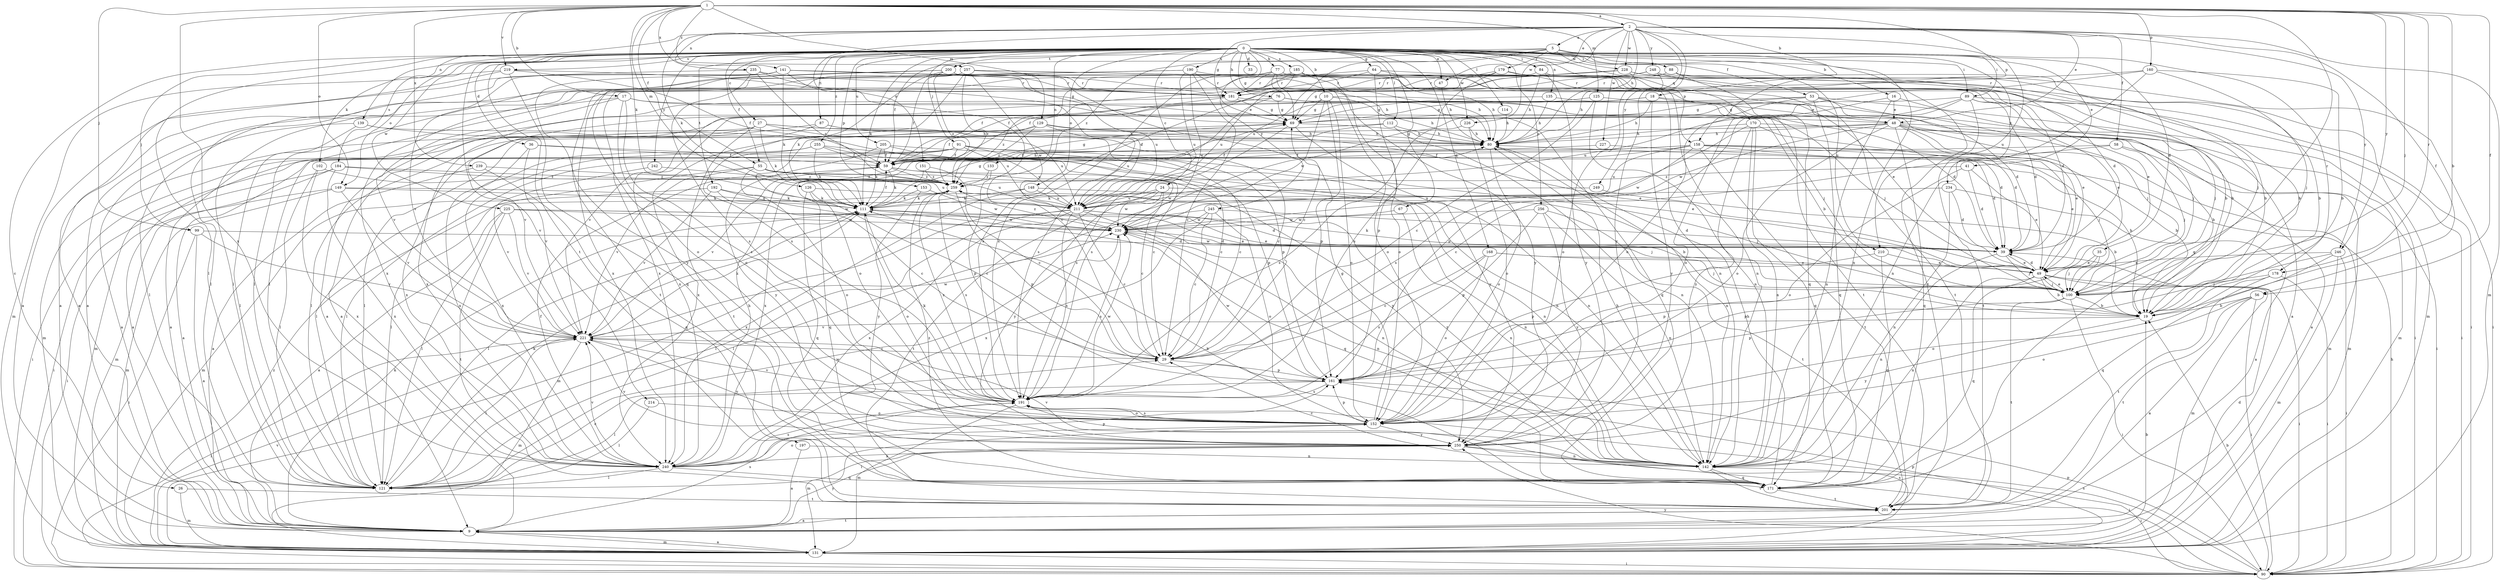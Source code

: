 strict digraph  {
0;
1;
2;
5;
9;
10;
16;
17;
18;
19;
24;
26;
27;
29;
33;
35;
36;
39;
41;
47;
48;
49;
53;
55;
56;
58;
59;
64;
67;
69;
76;
77;
80;
84;
87;
88;
89;
90;
91;
99;
100;
102;
111;
112;
114;
121;
125;
126;
129;
131;
133;
135;
139;
141;
142;
148;
149;
151;
152;
153;
158;
160;
161;
168;
170;
171;
178;
179;
181;
184;
185;
190;
191;
192;
197;
200;
201;
205;
210;
211;
214;
219;
221;
225;
226;
227;
228;
230;
234;
235;
239;
240;
242;
245;
246;
248;
249;
250;
255;
256;
257;
259;
0 -> 10  [label=b];
0 -> 16  [label=b];
0 -> 24  [label=c];
0 -> 26  [label=c];
0 -> 27  [label=c];
0 -> 33  [label=d];
0 -> 35  [label=d];
0 -> 36  [label=d];
0 -> 41  [label=e];
0 -> 47  [label=e];
0 -> 53  [label=f];
0 -> 55  [label=f];
0 -> 64  [label=g];
0 -> 67  [label=g];
0 -> 69  [label=g];
0 -> 76  [label=h];
0 -> 77  [label=h];
0 -> 84  [label=i];
0 -> 87  [label=i];
0 -> 88  [label=i];
0 -> 89  [label=i];
0 -> 91  [label=j];
0 -> 99  [label=j];
0 -> 102  [label=k];
0 -> 112  [label=l];
0 -> 114  [label=l];
0 -> 121  [label=l];
0 -> 133  [label=n];
0 -> 135  [label=n];
0 -> 148  [label=o];
0 -> 149  [label=o];
0 -> 153  [label=p];
0 -> 158  [label=p];
0 -> 168  [label=q];
0 -> 170  [label=q];
0 -> 178  [label=r];
0 -> 184  [label=s];
0 -> 185  [label=s];
0 -> 190  [label=s];
0 -> 192  [label=t];
0 -> 197  [label=t];
0 -> 200  [label=t];
0 -> 201  [label=t];
0 -> 205  [label=u];
0 -> 210  [label=u];
0 -> 214  [label=v];
0 -> 219  [label=v];
0 -> 225  [label=w];
0 -> 226  [label=w];
0 -> 234  [label=x];
0 -> 242  [label=y];
0 -> 245  [label=y];
0 -> 255  [label=z];
0 -> 256  [label=z];
1 -> 2  [label=a];
1 -> 17  [label=b];
1 -> 18  [label=b];
1 -> 19  [label=b];
1 -> 55  [label=f];
1 -> 56  [label=f];
1 -> 99  [label=j];
1 -> 100  [label=j];
1 -> 111  [label=k];
1 -> 125  [label=m];
1 -> 126  [label=m];
1 -> 129  [label=m];
1 -> 149  [label=o];
1 -> 158  [label=p];
1 -> 160  [label=p];
1 -> 171  [label=q];
1 -> 178  [label=r];
1 -> 219  [label=v];
1 -> 235  [label=x];
1 -> 239  [label=x];
1 -> 240  [label=x];
1 -> 246  [label=y];
1 -> 257  [label=z];
2 -> 5  [label=a];
2 -> 47  [label=e];
2 -> 48  [label=e];
2 -> 56  [label=f];
2 -> 58  [label=f];
2 -> 69  [label=g];
2 -> 80  [label=h];
2 -> 111  [label=k];
2 -> 131  [label=m];
2 -> 139  [label=n];
2 -> 141  [label=n];
2 -> 151  [label=o];
2 -> 210  [label=u];
2 -> 226  [label=w];
2 -> 227  [label=w];
2 -> 228  [label=w];
2 -> 246  [label=y];
2 -> 248  [label=y];
2 -> 249  [label=y];
2 -> 250  [label=y];
5 -> 59  [label=f];
5 -> 89  [label=i];
5 -> 111  [label=k];
5 -> 142  [label=n];
5 -> 179  [label=r];
5 -> 211  [label=u];
5 -> 228  [label=w];
5 -> 259  [label=z];
9 -> 111  [label=k];
9 -> 131  [label=m];
9 -> 191  [label=s];
9 -> 201  [label=t];
9 -> 250  [label=y];
10 -> 69  [label=g];
10 -> 80  [label=h];
10 -> 100  [label=j];
10 -> 152  [label=o];
10 -> 161  [label=p];
10 -> 221  [label=v];
10 -> 230  [label=w];
16 -> 9  [label=a];
16 -> 48  [label=e];
16 -> 142  [label=n];
16 -> 152  [label=o];
17 -> 19  [label=b];
17 -> 48  [label=e];
17 -> 121  [label=l];
17 -> 152  [label=o];
17 -> 191  [label=s];
17 -> 221  [label=v];
18 -> 48  [label=e];
18 -> 80  [label=h];
18 -> 100  [label=j];
18 -> 221  [label=v];
18 -> 240  [label=x];
18 -> 250  [label=y];
19 -> 221  [label=v];
19 -> 250  [label=y];
24 -> 29  [label=c];
24 -> 100  [label=j];
24 -> 201  [label=t];
24 -> 211  [label=u];
24 -> 230  [label=w];
24 -> 250  [label=y];
26 -> 131  [label=m];
26 -> 201  [label=t];
27 -> 9  [label=a];
27 -> 80  [label=h];
27 -> 111  [label=k];
27 -> 131  [label=m];
27 -> 161  [label=p];
27 -> 201  [label=t];
27 -> 211  [label=u];
29 -> 161  [label=p];
35 -> 49  [label=e];
35 -> 100  [label=j];
35 -> 161  [label=p];
36 -> 29  [label=c];
36 -> 59  [label=f];
36 -> 221  [label=v];
36 -> 240  [label=x];
39 -> 49  [label=e];
39 -> 100  [label=j];
39 -> 111  [label=k];
39 -> 142  [label=n];
39 -> 230  [label=w];
41 -> 39  [label=d];
41 -> 49  [label=e];
41 -> 152  [label=o];
41 -> 259  [label=z];
47 -> 80  [label=h];
47 -> 191  [label=s];
48 -> 9  [label=a];
48 -> 19  [label=b];
48 -> 39  [label=d];
48 -> 49  [label=e];
48 -> 80  [label=h];
48 -> 121  [label=l];
48 -> 131  [label=m];
48 -> 152  [label=o];
48 -> 171  [label=q];
48 -> 230  [label=w];
49 -> 19  [label=b];
49 -> 39  [label=d];
49 -> 90  [label=i];
49 -> 100  [label=j];
49 -> 131  [label=m];
49 -> 142  [label=n];
49 -> 171  [label=q];
53 -> 9  [label=a];
53 -> 39  [label=d];
53 -> 69  [label=g];
53 -> 90  [label=i];
53 -> 100  [label=j];
53 -> 171  [label=q];
53 -> 191  [label=s];
55 -> 121  [label=l];
55 -> 142  [label=n];
55 -> 152  [label=o];
55 -> 211  [label=u];
55 -> 221  [label=v];
55 -> 259  [label=z];
56 -> 9  [label=a];
56 -> 19  [label=b];
56 -> 90  [label=i];
56 -> 152  [label=o];
56 -> 201  [label=t];
58 -> 29  [label=c];
58 -> 59  [label=f];
58 -> 100  [label=j];
58 -> 131  [label=m];
59 -> 69  [label=g];
59 -> 80  [label=h];
59 -> 111  [label=k];
59 -> 221  [label=v];
59 -> 230  [label=w];
59 -> 250  [label=y];
59 -> 259  [label=z];
64 -> 19  [label=b];
64 -> 59  [label=f];
64 -> 161  [label=p];
64 -> 181  [label=r];
64 -> 201  [label=t];
67 -> 142  [label=n];
67 -> 230  [label=w];
69 -> 80  [label=h];
69 -> 191  [label=s];
69 -> 240  [label=x];
69 -> 250  [label=y];
76 -> 9  [label=a];
76 -> 39  [label=d];
76 -> 69  [label=g];
76 -> 171  [label=q];
76 -> 191  [label=s];
77 -> 19  [label=b];
77 -> 49  [label=e];
77 -> 59  [label=f];
77 -> 152  [label=o];
77 -> 181  [label=r];
77 -> 191  [label=s];
77 -> 240  [label=x];
77 -> 250  [label=y];
80 -> 59  [label=f];
80 -> 142  [label=n];
80 -> 152  [label=o];
84 -> 80  [label=h];
84 -> 142  [label=n];
84 -> 181  [label=r];
84 -> 250  [label=y];
87 -> 9  [label=a];
87 -> 29  [label=c];
87 -> 80  [label=h];
87 -> 240  [label=x];
88 -> 19  [label=b];
88 -> 90  [label=i];
88 -> 121  [label=l];
88 -> 171  [label=q];
88 -> 181  [label=r];
89 -> 39  [label=d];
89 -> 49  [label=e];
89 -> 69  [label=g];
89 -> 90  [label=i];
89 -> 161  [label=p];
89 -> 201  [label=t];
89 -> 211  [label=u];
90 -> 19  [label=b];
90 -> 80  [label=h];
90 -> 161  [label=p];
90 -> 191  [label=s];
90 -> 250  [label=y];
91 -> 9  [label=a];
91 -> 19  [label=b];
91 -> 29  [label=c];
91 -> 49  [label=e];
91 -> 59  [label=f];
91 -> 90  [label=i];
91 -> 131  [label=m];
91 -> 211  [label=u];
99 -> 9  [label=a];
99 -> 39  [label=d];
99 -> 90  [label=i];
99 -> 221  [label=v];
100 -> 19  [label=b];
100 -> 49  [label=e];
100 -> 90  [label=i];
100 -> 161  [label=p];
100 -> 201  [label=t];
102 -> 121  [label=l];
102 -> 240  [label=x];
102 -> 259  [label=z];
111 -> 59  [label=f];
111 -> 69  [label=g];
111 -> 121  [label=l];
111 -> 152  [label=o];
111 -> 171  [label=q];
111 -> 230  [label=w];
112 -> 59  [label=f];
112 -> 80  [label=h];
112 -> 121  [label=l];
112 -> 142  [label=n];
114 -> 80  [label=h];
121 -> 29  [label=c];
121 -> 111  [label=k];
121 -> 230  [label=w];
125 -> 29  [label=c];
125 -> 69  [label=g];
125 -> 100  [label=j];
125 -> 142  [label=n];
126 -> 19  [label=b];
126 -> 29  [label=c];
126 -> 111  [label=k];
126 -> 171  [label=q];
129 -> 49  [label=e];
129 -> 59  [label=f];
129 -> 80  [label=h];
129 -> 152  [label=o];
129 -> 211  [label=u];
129 -> 259  [label=z];
131 -> 9  [label=a];
131 -> 19  [label=b];
131 -> 39  [label=d];
131 -> 90  [label=i];
131 -> 161  [label=p];
131 -> 191  [label=s];
131 -> 221  [label=v];
131 -> 259  [label=z];
133 -> 161  [label=p];
133 -> 259  [label=z];
135 -> 49  [label=e];
135 -> 69  [label=g];
135 -> 80  [label=h];
139 -> 9  [label=a];
139 -> 80  [label=h];
139 -> 121  [label=l];
139 -> 211  [label=u];
141 -> 29  [label=c];
141 -> 69  [label=g];
141 -> 80  [label=h];
141 -> 111  [label=k];
141 -> 121  [label=l];
141 -> 181  [label=r];
141 -> 221  [label=v];
141 -> 250  [label=y];
142 -> 29  [label=c];
142 -> 80  [label=h];
142 -> 90  [label=i];
142 -> 171  [label=q];
142 -> 201  [label=t];
142 -> 221  [label=v];
142 -> 259  [label=z];
148 -> 111  [label=k];
148 -> 142  [label=n];
148 -> 211  [label=u];
148 -> 240  [label=x];
149 -> 90  [label=i];
149 -> 111  [label=k];
149 -> 131  [label=m];
149 -> 211  [label=u];
149 -> 221  [label=v];
151 -> 29  [label=c];
151 -> 171  [label=q];
151 -> 259  [label=z];
152 -> 69  [label=g];
152 -> 131  [label=m];
152 -> 161  [label=p];
152 -> 191  [label=s];
152 -> 250  [label=y];
153 -> 111  [label=k];
153 -> 230  [label=w];
153 -> 250  [label=y];
158 -> 19  [label=b];
158 -> 39  [label=d];
158 -> 49  [label=e];
158 -> 59  [label=f];
158 -> 121  [label=l];
158 -> 131  [label=m];
158 -> 201  [label=t];
158 -> 211  [label=u];
158 -> 230  [label=w];
158 -> 240  [label=x];
160 -> 19  [label=b];
160 -> 100  [label=j];
160 -> 142  [label=n];
160 -> 152  [label=o];
160 -> 181  [label=r];
161 -> 121  [label=l];
161 -> 191  [label=s];
161 -> 230  [label=w];
168 -> 29  [label=c];
168 -> 49  [label=e];
168 -> 100  [label=j];
168 -> 152  [label=o];
168 -> 191  [label=s];
170 -> 39  [label=d];
170 -> 80  [label=h];
170 -> 90  [label=i];
170 -> 142  [label=n];
170 -> 171  [label=q];
170 -> 191  [label=s];
170 -> 250  [label=y];
171 -> 80  [label=h];
171 -> 111  [label=k];
171 -> 201  [label=t];
171 -> 259  [label=z];
178 -> 90  [label=i];
178 -> 100  [label=j];
178 -> 152  [label=o];
178 -> 201  [label=t];
179 -> 19  [label=b];
179 -> 59  [label=f];
179 -> 181  [label=r];
179 -> 191  [label=s];
179 -> 201  [label=t];
181 -> 69  [label=g];
181 -> 100  [label=j];
181 -> 240  [label=x];
181 -> 259  [label=z];
184 -> 90  [label=i];
184 -> 131  [label=m];
184 -> 211  [label=u];
184 -> 240  [label=x];
184 -> 259  [label=z];
185 -> 80  [label=h];
185 -> 90  [label=i];
185 -> 152  [label=o];
185 -> 181  [label=r];
185 -> 211  [label=u];
185 -> 240  [label=x];
190 -> 9  [label=a];
190 -> 29  [label=c];
190 -> 49  [label=e];
190 -> 121  [label=l];
190 -> 181  [label=r];
190 -> 211  [label=u];
190 -> 230  [label=w];
191 -> 111  [label=k];
191 -> 131  [label=m];
191 -> 152  [label=o];
191 -> 221  [label=v];
191 -> 230  [label=w];
191 -> 259  [label=z];
192 -> 29  [label=c];
192 -> 111  [label=k];
192 -> 131  [label=m];
192 -> 221  [label=v];
192 -> 230  [label=w];
197 -> 9  [label=a];
197 -> 142  [label=n];
200 -> 29  [label=c];
200 -> 59  [label=f];
200 -> 80  [label=h];
200 -> 111  [label=k];
200 -> 121  [label=l];
200 -> 181  [label=r];
200 -> 201  [label=t];
200 -> 211  [label=u];
200 -> 259  [label=z];
201 -> 9  [label=a];
205 -> 29  [label=c];
205 -> 59  [label=f];
205 -> 111  [label=k];
205 -> 142  [label=n];
205 -> 250  [label=y];
210 -> 49  [label=e];
210 -> 161  [label=p];
210 -> 171  [label=q];
211 -> 29  [label=c];
211 -> 39  [label=d];
211 -> 49  [label=e];
211 -> 121  [label=l];
211 -> 131  [label=m];
211 -> 142  [label=n];
211 -> 191  [label=s];
211 -> 240  [label=x];
214 -> 121  [label=l];
214 -> 152  [label=o];
219 -> 9  [label=a];
219 -> 59  [label=f];
219 -> 131  [label=m];
219 -> 171  [label=q];
219 -> 181  [label=r];
221 -> 29  [label=c];
221 -> 90  [label=i];
221 -> 111  [label=k];
221 -> 121  [label=l];
221 -> 131  [label=m];
221 -> 230  [label=w];
221 -> 250  [label=y];
225 -> 9  [label=a];
225 -> 49  [label=e];
225 -> 100  [label=j];
225 -> 121  [label=l];
225 -> 201  [label=t];
225 -> 221  [label=v];
225 -> 230  [label=w];
226 -> 80  [label=h];
226 -> 152  [label=o];
226 -> 191  [label=s];
227 -> 59  [label=f];
227 -> 100  [label=j];
228 -> 69  [label=g];
228 -> 100  [label=j];
228 -> 131  [label=m];
228 -> 152  [label=o];
228 -> 181  [label=r];
230 -> 39  [label=d];
230 -> 142  [label=n];
230 -> 191  [label=s];
230 -> 259  [label=z];
234 -> 9  [label=a];
234 -> 39  [label=d];
234 -> 142  [label=n];
234 -> 211  [label=u];
235 -> 9  [label=a];
235 -> 181  [label=r];
235 -> 191  [label=s];
235 -> 211  [label=u];
235 -> 259  [label=z];
239 -> 9  [label=a];
239 -> 171  [label=q];
239 -> 259  [label=z];
240 -> 59  [label=f];
240 -> 80  [label=h];
240 -> 121  [label=l];
240 -> 152  [label=o];
240 -> 161  [label=p];
240 -> 171  [label=q];
240 -> 191  [label=s];
240 -> 221  [label=v];
242 -> 221  [label=v];
242 -> 259  [label=z];
245 -> 29  [label=c];
245 -> 39  [label=d];
245 -> 121  [label=l];
245 -> 152  [label=o];
245 -> 230  [label=w];
245 -> 240  [label=x];
246 -> 49  [label=e];
246 -> 90  [label=i];
246 -> 131  [label=m];
246 -> 161  [label=p];
246 -> 171  [label=q];
248 -> 19  [label=b];
248 -> 39  [label=d];
248 -> 80  [label=h];
248 -> 181  [label=r];
248 -> 240  [label=x];
249 -> 19  [label=b];
249 -> 111  [label=k];
250 -> 90  [label=i];
250 -> 121  [label=l];
250 -> 142  [label=n];
250 -> 221  [label=v];
250 -> 240  [label=x];
255 -> 59  [label=f];
255 -> 111  [label=k];
255 -> 121  [label=l];
255 -> 142  [label=n];
255 -> 161  [label=p];
255 -> 240  [label=x];
256 -> 142  [label=n];
256 -> 161  [label=p];
256 -> 201  [label=t];
256 -> 230  [label=w];
256 -> 250  [label=y];
257 -> 9  [label=a];
257 -> 39  [label=d];
257 -> 142  [label=n];
257 -> 152  [label=o];
257 -> 181  [label=r];
257 -> 191  [label=s];
257 -> 230  [label=w];
257 -> 259  [label=z];
259 -> 111  [label=k];
259 -> 161  [label=p];
259 -> 191  [label=s];
}
